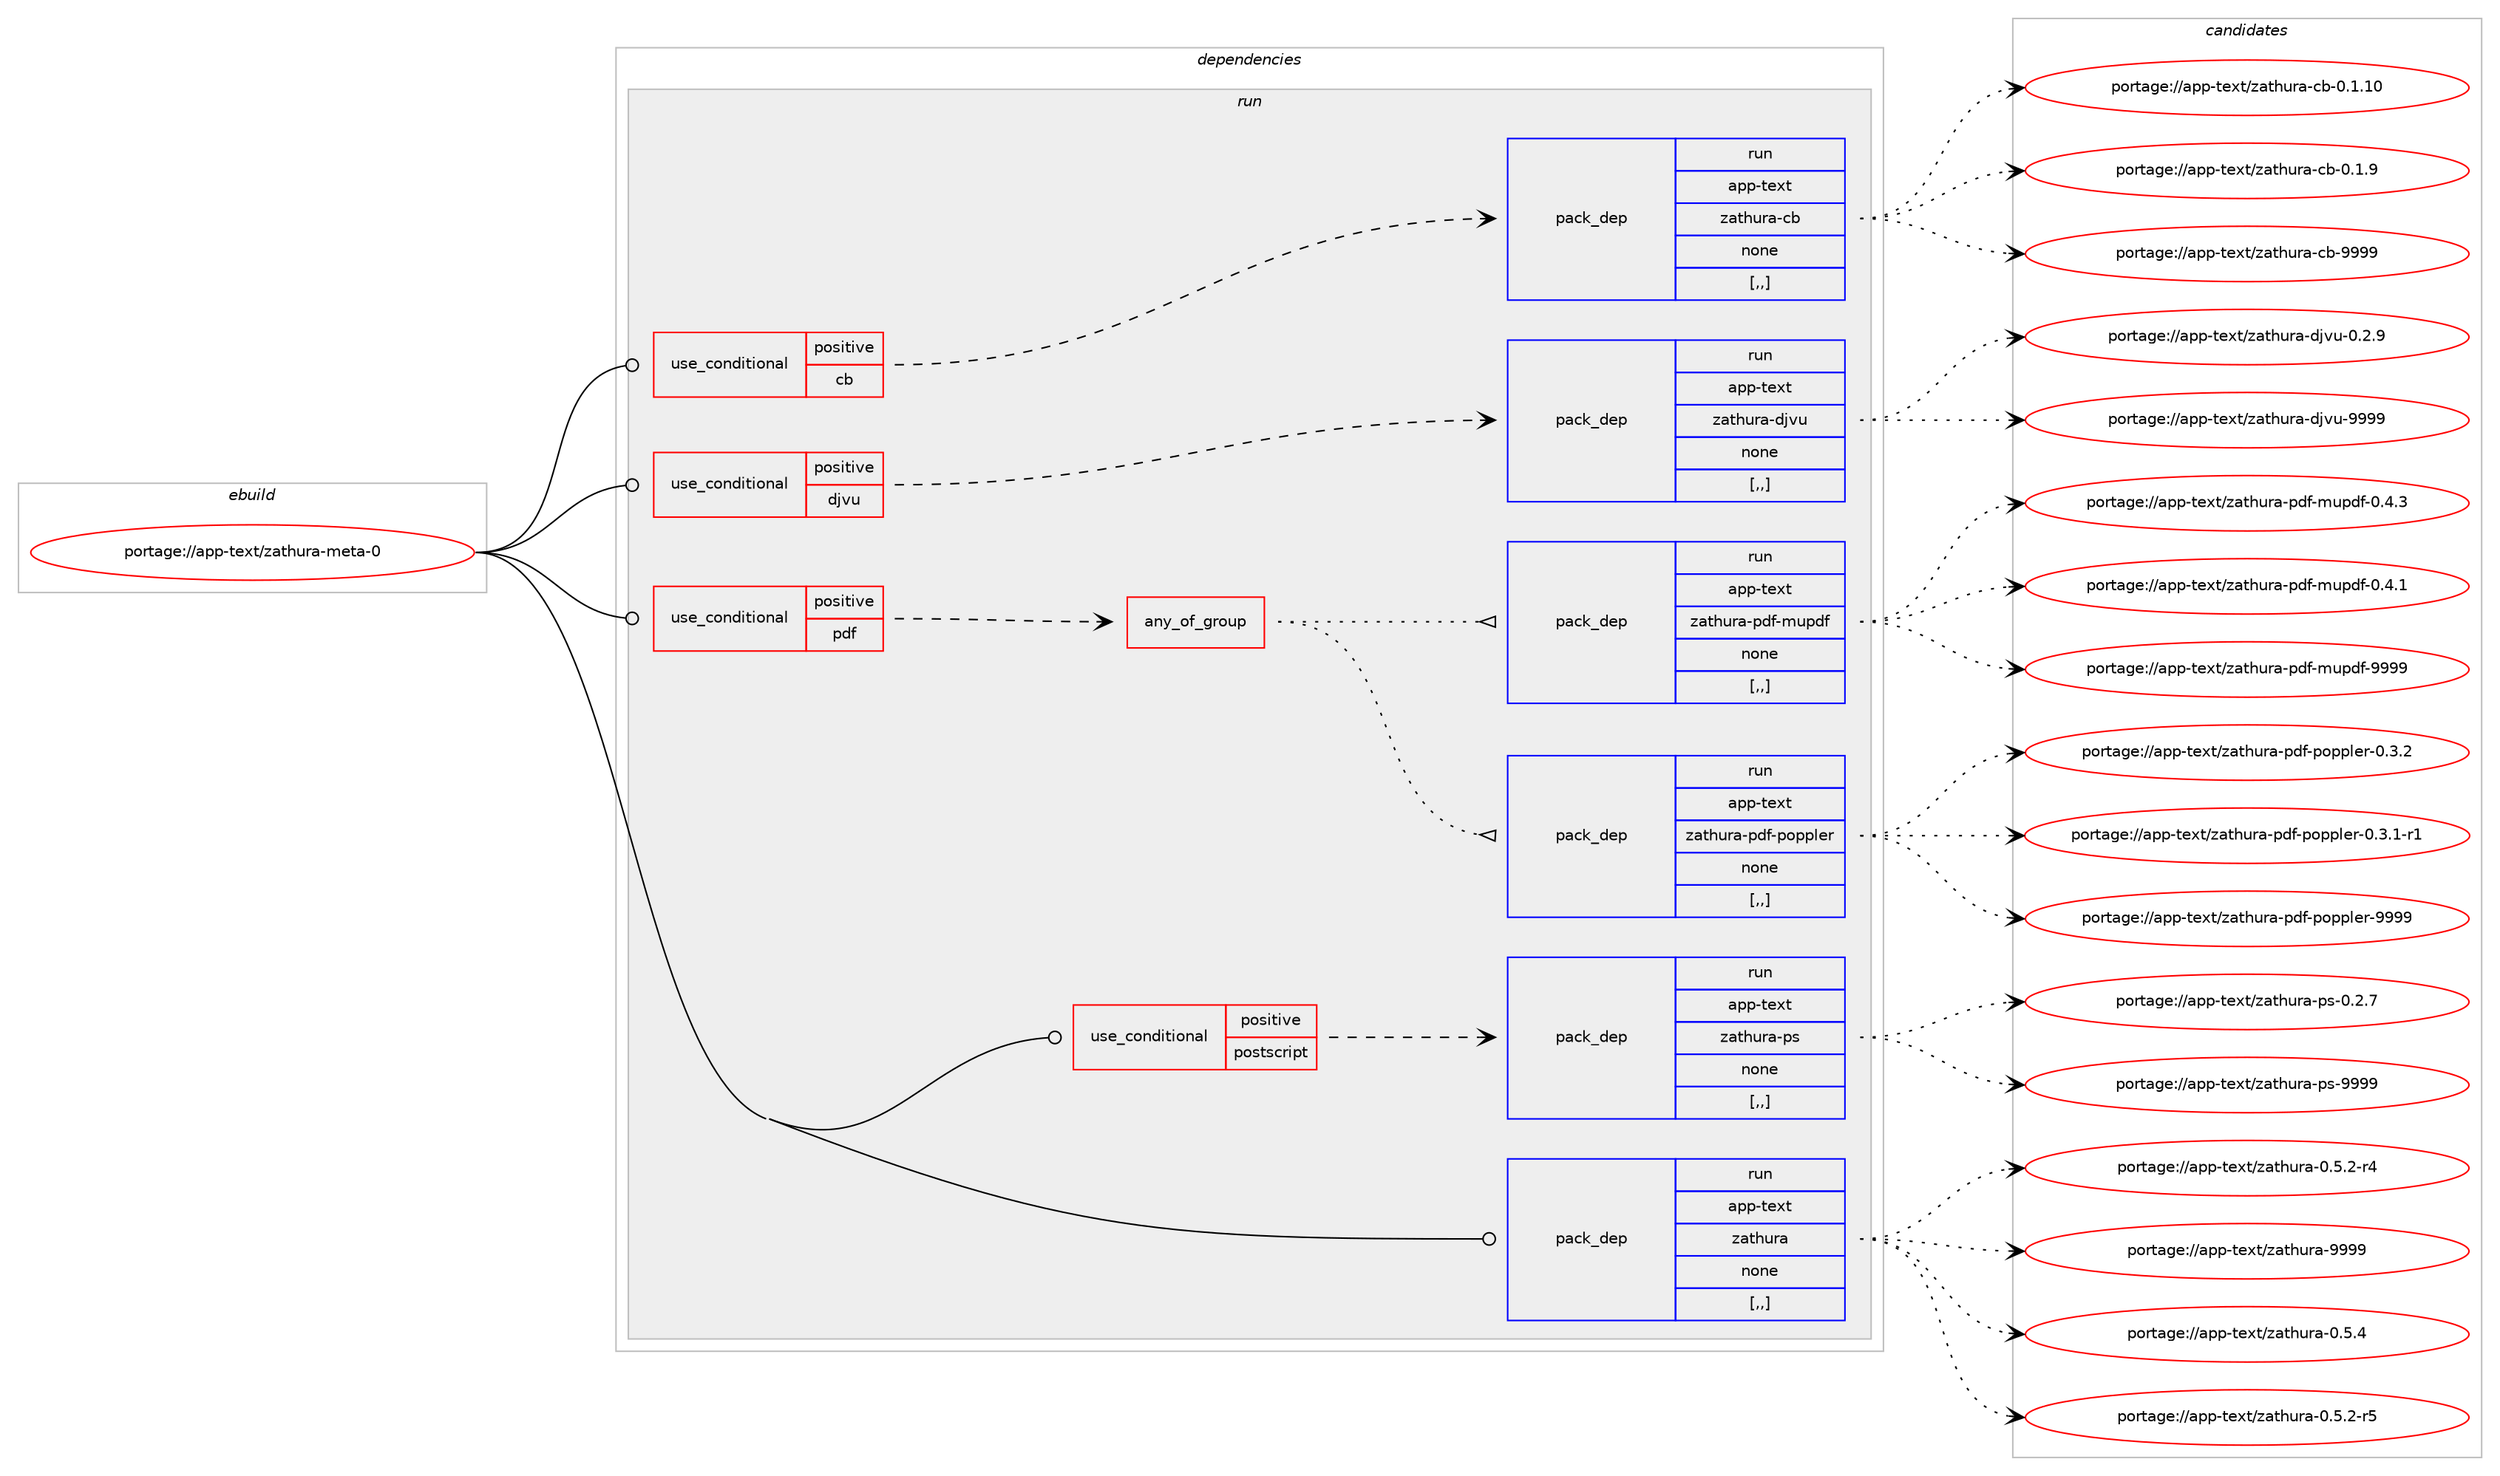 digraph prolog {

# *************
# Graph options
# *************

newrank=true;
concentrate=true;
compound=true;
graph [rankdir=LR,fontname=Helvetica,fontsize=10,ranksep=1.5];#, ranksep=2.5, nodesep=0.2];
edge  [arrowhead=vee];
node  [fontname=Helvetica,fontsize=10];

# **********
# The ebuild
# **********

subgraph cluster_leftcol {
color=gray;
label=<<i>ebuild</i>>;
id [label="portage://app-text/zathura-meta-0", color=red, width=4, href="../app-text/zathura-meta-0.svg"];
}

# ****************
# The dependencies
# ****************

subgraph cluster_midcol {
color=gray;
label=<<i>dependencies</i>>;
subgraph cluster_compile {
fillcolor="#eeeeee";
style=filled;
label=<<i>compile</i>>;
}
subgraph cluster_compileandrun {
fillcolor="#eeeeee";
style=filled;
label=<<i>compile and run</i>>;
}
subgraph cluster_run {
fillcolor="#eeeeee";
style=filled;
label=<<i>run</i>>;
subgraph cond16428 {
dependency61377 [label=<<TABLE BORDER="0" CELLBORDER="1" CELLSPACING="0" CELLPADDING="4"><TR><TD ROWSPAN="3" CELLPADDING="10">use_conditional</TD></TR><TR><TD>positive</TD></TR><TR><TD>cb</TD></TR></TABLE>>, shape=none, color=red];
subgraph pack44424 {
dependency61378 [label=<<TABLE BORDER="0" CELLBORDER="1" CELLSPACING="0" CELLPADDING="4" WIDTH="220"><TR><TD ROWSPAN="6" CELLPADDING="30">pack_dep</TD></TR><TR><TD WIDTH="110">run</TD></TR><TR><TD>app-text</TD></TR><TR><TD>zathura-cb</TD></TR><TR><TD>none</TD></TR><TR><TD>[,,]</TD></TR></TABLE>>, shape=none, color=blue];
}
dependency61377:e -> dependency61378:w [weight=20,style="dashed",arrowhead="vee"];
}
id:e -> dependency61377:w [weight=20,style="solid",arrowhead="odot"];
subgraph cond16429 {
dependency61379 [label=<<TABLE BORDER="0" CELLBORDER="1" CELLSPACING="0" CELLPADDING="4"><TR><TD ROWSPAN="3" CELLPADDING="10">use_conditional</TD></TR><TR><TD>positive</TD></TR><TR><TD>djvu</TD></TR></TABLE>>, shape=none, color=red];
subgraph pack44425 {
dependency61380 [label=<<TABLE BORDER="0" CELLBORDER="1" CELLSPACING="0" CELLPADDING="4" WIDTH="220"><TR><TD ROWSPAN="6" CELLPADDING="30">pack_dep</TD></TR><TR><TD WIDTH="110">run</TD></TR><TR><TD>app-text</TD></TR><TR><TD>zathura-djvu</TD></TR><TR><TD>none</TD></TR><TR><TD>[,,]</TD></TR></TABLE>>, shape=none, color=blue];
}
dependency61379:e -> dependency61380:w [weight=20,style="dashed",arrowhead="vee"];
}
id:e -> dependency61379:w [weight=20,style="solid",arrowhead="odot"];
subgraph cond16430 {
dependency61381 [label=<<TABLE BORDER="0" CELLBORDER="1" CELLSPACING="0" CELLPADDING="4"><TR><TD ROWSPAN="3" CELLPADDING="10">use_conditional</TD></TR><TR><TD>positive</TD></TR><TR><TD>pdf</TD></TR></TABLE>>, shape=none, color=red];
subgraph any460 {
dependency61382 [label=<<TABLE BORDER="0" CELLBORDER="1" CELLSPACING="0" CELLPADDING="4"><TR><TD CELLPADDING="10">any_of_group</TD></TR></TABLE>>, shape=none, color=red];subgraph pack44426 {
dependency61383 [label=<<TABLE BORDER="0" CELLBORDER="1" CELLSPACING="0" CELLPADDING="4" WIDTH="220"><TR><TD ROWSPAN="6" CELLPADDING="30">pack_dep</TD></TR><TR><TD WIDTH="110">run</TD></TR><TR><TD>app-text</TD></TR><TR><TD>zathura-pdf-poppler</TD></TR><TR><TD>none</TD></TR><TR><TD>[,,]</TD></TR></TABLE>>, shape=none, color=blue];
}
dependency61382:e -> dependency61383:w [weight=20,style="dotted",arrowhead="oinv"];
subgraph pack44427 {
dependency61384 [label=<<TABLE BORDER="0" CELLBORDER="1" CELLSPACING="0" CELLPADDING="4" WIDTH="220"><TR><TD ROWSPAN="6" CELLPADDING="30">pack_dep</TD></TR><TR><TD WIDTH="110">run</TD></TR><TR><TD>app-text</TD></TR><TR><TD>zathura-pdf-mupdf</TD></TR><TR><TD>none</TD></TR><TR><TD>[,,]</TD></TR></TABLE>>, shape=none, color=blue];
}
dependency61382:e -> dependency61384:w [weight=20,style="dotted",arrowhead="oinv"];
}
dependency61381:e -> dependency61382:w [weight=20,style="dashed",arrowhead="vee"];
}
id:e -> dependency61381:w [weight=20,style="solid",arrowhead="odot"];
subgraph cond16431 {
dependency61385 [label=<<TABLE BORDER="0" CELLBORDER="1" CELLSPACING="0" CELLPADDING="4"><TR><TD ROWSPAN="3" CELLPADDING="10">use_conditional</TD></TR><TR><TD>positive</TD></TR><TR><TD>postscript</TD></TR></TABLE>>, shape=none, color=red];
subgraph pack44428 {
dependency61386 [label=<<TABLE BORDER="0" CELLBORDER="1" CELLSPACING="0" CELLPADDING="4" WIDTH="220"><TR><TD ROWSPAN="6" CELLPADDING="30">pack_dep</TD></TR><TR><TD WIDTH="110">run</TD></TR><TR><TD>app-text</TD></TR><TR><TD>zathura-ps</TD></TR><TR><TD>none</TD></TR><TR><TD>[,,]</TD></TR></TABLE>>, shape=none, color=blue];
}
dependency61385:e -> dependency61386:w [weight=20,style="dashed",arrowhead="vee"];
}
id:e -> dependency61385:w [weight=20,style="solid",arrowhead="odot"];
subgraph pack44429 {
dependency61387 [label=<<TABLE BORDER="0" CELLBORDER="1" CELLSPACING="0" CELLPADDING="4" WIDTH="220"><TR><TD ROWSPAN="6" CELLPADDING="30">pack_dep</TD></TR><TR><TD WIDTH="110">run</TD></TR><TR><TD>app-text</TD></TR><TR><TD>zathura</TD></TR><TR><TD>none</TD></TR><TR><TD>[,,]</TD></TR></TABLE>>, shape=none, color=blue];
}
id:e -> dependency61387:w [weight=20,style="solid",arrowhead="odot"];
}
}

# **************
# The candidates
# **************

subgraph cluster_choices {
rank=same;
color=gray;
label=<<i>candidates</i>>;

subgraph choice44424 {
color=black;
nodesep=1;
choice97112112451161011201164712297116104117114974599984557575757 [label="portage://app-text/zathura-cb-9999", color=red, width=4,href="../app-text/zathura-cb-9999.svg"];
choice971121124511610112011647122971161041171149745999845484649464948 [label="portage://app-text/zathura-cb-0.1.10", color=red, width=4,href="../app-text/zathura-cb-0.1.10.svg"];
choice9711211245116101120116471229711610411711497459998454846494657 [label="portage://app-text/zathura-cb-0.1.9", color=red, width=4,href="../app-text/zathura-cb-0.1.9.svg"];
dependency61378:e -> choice97112112451161011201164712297116104117114974599984557575757:w [style=dotted,weight="100"];
dependency61378:e -> choice971121124511610112011647122971161041171149745999845484649464948:w [style=dotted,weight="100"];
dependency61378:e -> choice9711211245116101120116471229711610411711497459998454846494657:w [style=dotted,weight="100"];
}
subgraph choice44425 {
color=black;
nodesep=1;
choice9711211245116101120116471229711610411711497451001061181174557575757 [label="portage://app-text/zathura-djvu-9999", color=red, width=4,href="../app-text/zathura-djvu-9999.svg"];
choice971121124511610112011647122971161041171149745100106118117454846504657 [label="portage://app-text/zathura-djvu-0.2.9", color=red, width=4,href="../app-text/zathura-djvu-0.2.9.svg"];
dependency61380:e -> choice9711211245116101120116471229711610411711497451001061181174557575757:w [style=dotted,weight="100"];
dependency61380:e -> choice971121124511610112011647122971161041171149745100106118117454846504657:w [style=dotted,weight="100"];
}
subgraph choice44426 {
color=black;
nodesep=1;
choice971121124511610112011647122971161041171149745112100102451121111121121081011144557575757 [label="portage://app-text/zathura-pdf-poppler-9999", color=red, width=4,href="../app-text/zathura-pdf-poppler-9999.svg"];
choice97112112451161011201164712297116104117114974511210010245112111112112108101114454846514650 [label="portage://app-text/zathura-pdf-poppler-0.3.2", color=red, width=4,href="../app-text/zathura-pdf-poppler-0.3.2.svg"];
choice971121124511610112011647122971161041171149745112100102451121111121121081011144548465146494511449 [label="portage://app-text/zathura-pdf-poppler-0.3.1-r1", color=red, width=4,href="../app-text/zathura-pdf-poppler-0.3.1-r1.svg"];
dependency61383:e -> choice971121124511610112011647122971161041171149745112100102451121111121121081011144557575757:w [style=dotted,weight="100"];
dependency61383:e -> choice97112112451161011201164712297116104117114974511210010245112111112112108101114454846514650:w [style=dotted,weight="100"];
dependency61383:e -> choice971121124511610112011647122971161041171149745112100102451121111121121081011144548465146494511449:w [style=dotted,weight="100"];
}
subgraph choice44427 {
color=black;
nodesep=1;
choice971121124511610112011647122971161041171149745112100102451091171121001024557575757 [label="portage://app-text/zathura-pdf-mupdf-9999", color=red, width=4,href="../app-text/zathura-pdf-mupdf-9999.svg"];
choice97112112451161011201164712297116104117114974511210010245109117112100102454846524651 [label="portage://app-text/zathura-pdf-mupdf-0.4.3", color=red, width=4,href="../app-text/zathura-pdf-mupdf-0.4.3.svg"];
choice97112112451161011201164712297116104117114974511210010245109117112100102454846524649 [label="portage://app-text/zathura-pdf-mupdf-0.4.1", color=red, width=4,href="../app-text/zathura-pdf-mupdf-0.4.1.svg"];
dependency61384:e -> choice971121124511610112011647122971161041171149745112100102451091171121001024557575757:w [style=dotted,weight="100"];
dependency61384:e -> choice97112112451161011201164712297116104117114974511210010245109117112100102454846524651:w [style=dotted,weight="100"];
dependency61384:e -> choice97112112451161011201164712297116104117114974511210010245109117112100102454846524649:w [style=dotted,weight="100"];
}
subgraph choice44428 {
color=black;
nodesep=1;
choice9711211245116101120116471229711610411711497451121154557575757 [label="portage://app-text/zathura-ps-9999", color=red, width=4,href="../app-text/zathura-ps-9999.svg"];
choice971121124511610112011647122971161041171149745112115454846504655 [label="portage://app-text/zathura-ps-0.2.7", color=red, width=4,href="../app-text/zathura-ps-0.2.7.svg"];
dependency61386:e -> choice9711211245116101120116471229711610411711497451121154557575757:w [style=dotted,weight="100"];
dependency61386:e -> choice971121124511610112011647122971161041171149745112115454846504655:w [style=dotted,weight="100"];
}
subgraph choice44429 {
color=black;
nodesep=1;
choice97112112451161011201164712297116104117114974557575757 [label="portage://app-text/zathura-9999", color=red, width=4,href="../app-text/zathura-9999.svg"];
choice9711211245116101120116471229711610411711497454846534652 [label="portage://app-text/zathura-0.5.4", color=red, width=4,href="../app-text/zathura-0.5.4.svg"];
choice97112112451161011201164712297116104117114974548465346504511453 [label="portage://app-text/zathura-0.5.2-r5", color=red, width=4,href="../app-text/zathura-0.5.2-r5.svg"];
choice97112112451161011201164712297116104117114974548465346504511452 [label="portage://app-text/zathura-0.5.2-r4", color=red, width=4,href="../app-text/zathura-0.5.2-r4.svg"];
dependency61387:e -> choice97112112451161011201164712297116104117114974557575757:w [style=dotted,weight="100"];
dependency61387:e -> choice9711211245116101120116471229711610411711497454846534652:w [style=dotted,weight="100"];
dependency61387:e -> choice97112112451161011201164712297116104117114974548465346504511453:w [style=dotted,weight="100"];
dependency61387:e -> choice97112112451161011201164712297116104117114974548465346504511452:w [style=dotted,weight="100"];
}
}

}
